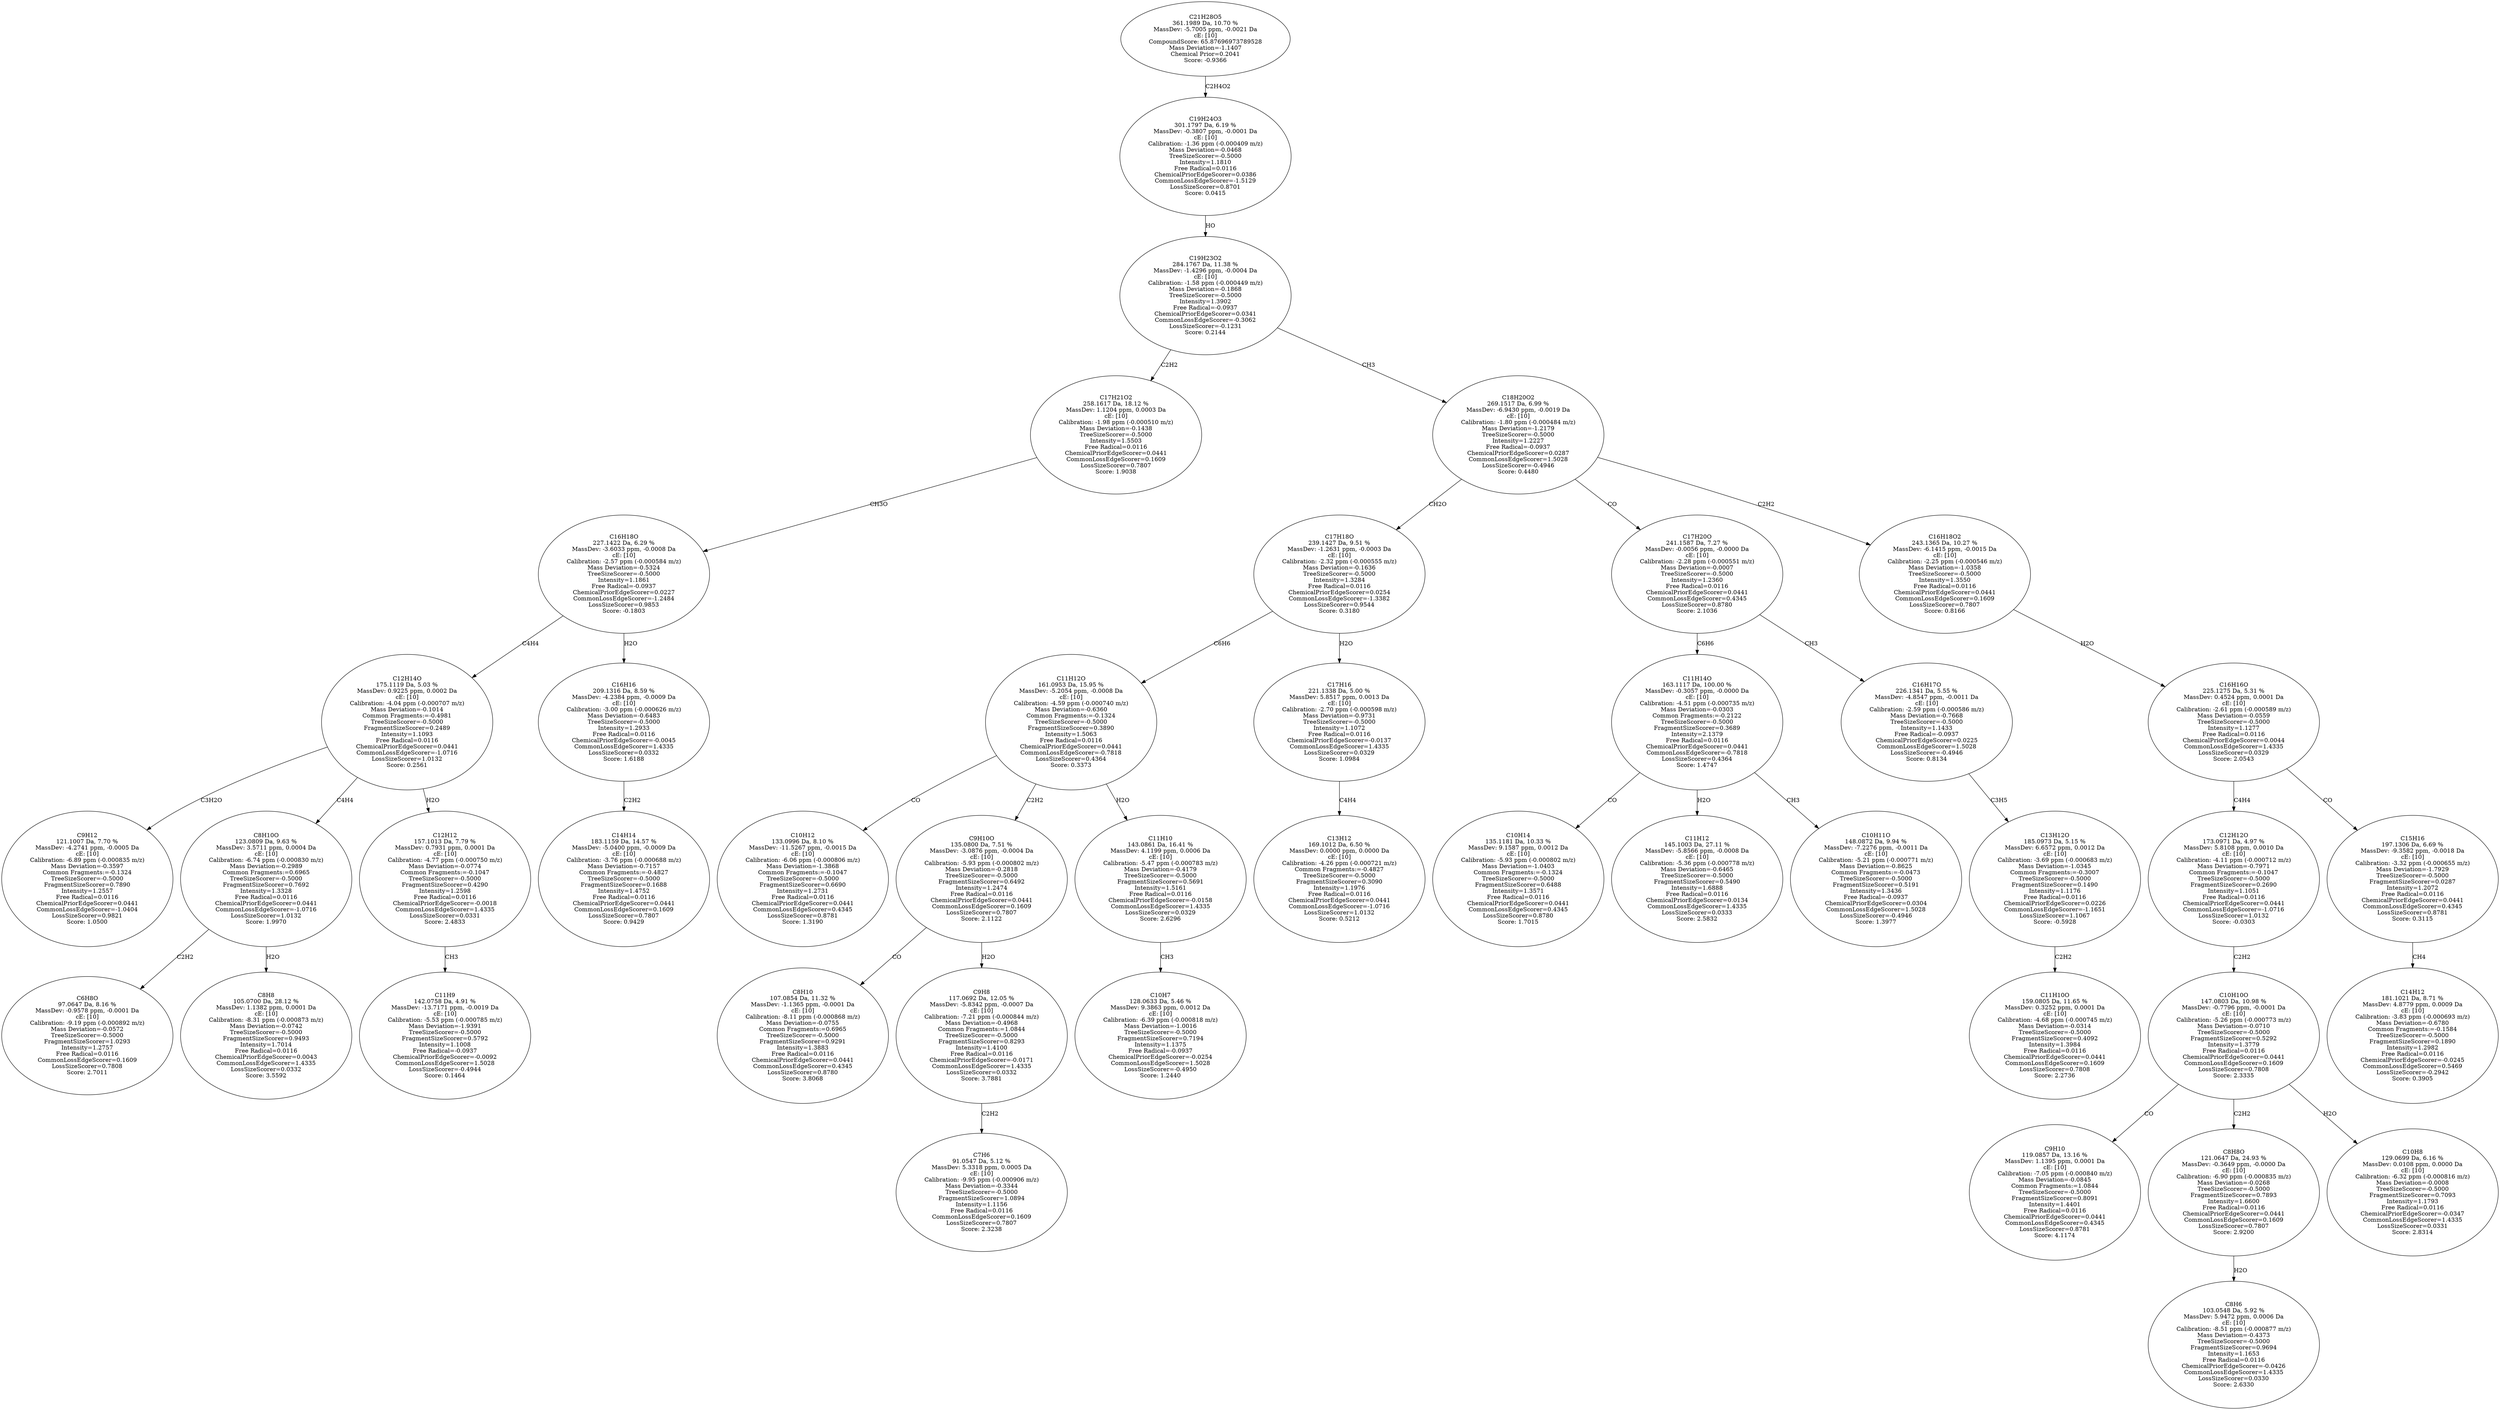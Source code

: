 strict digraph {
v1 [label="C9H12\n121.1007 Da, 7.70 %\nMassDev: -4.2741 ppm, -0.0005 Da\ncE: [10]\nCalibration: -6.89 ppm (-0.000835 m/z)\nMass Deviation=-0.3597\nCommon Fragments:=-0.1324\nTreeSizeScorer=-0.5000\nFragmentSizeScorer=0.7890\nIntensity=1.2557\nFree Radical=0.0116\nChemicalPriorEdgeScorer=0.0441\nCommonLossEdgeScorer=-1.0404\nLossSizeScorer=0.9821\nScore: 1.0500"];
v2 [label="C6H8O\n97.0647 Da, 8.16 %\nMassDev: -0.9578 ppm, -0.0001 Da\ncE: [10]\nCalibration: -9.19 ppm (-0.000892 m/z)\nMass Deviation=-0.0572\nTreeSizeScorer=-0.5000\nFragmentSizeScorer=1.0293\nIntensity=1.2757\nFree Radical=0.0116\nCommonLossEdgeScorer=0.1609\nLossSizeScorer=0.7808\nScore: 2.7011"];
v3 [label="C8H8\n105.0700 Da, 28.12 %\nMassDev: 1.1382 ppm, 0.0001 Da\ncE: [10]\nCalibration: -8.31 ppm (-0.000873 m/z)\nMass Deviation=-0.0742\nTreeSizeScorer=-0.5000\nFragmentSizeScorer=0.9493\nIntensity=1.7014\nFree Radical=0.0116\nChemicalPriorEdgeScorer=0.0043\nCommonLossEdgeScorer=1.4335\nLossSizeScorer=0.0332\nScore: 3.5592"];
v4 [label="C8H10O\n123.0809 Da, 9.63 %\nMassDev: 3.5711 ppm, 0.0004 Da\ncE: [10]\nCalibration: -6.74 ppm (-0.000830 m/z)\nMass Deviation=-0.2989\nCommon Fragments:=0.6965\nTreeSizeScorer=-0.5000\nFragmentSizeScorer=0.7692\nIntensity=1.3328\nFree Radical=0.0116\nChemicalPriorEdgeScorer=0.0441\nCommonLossEdgeScorer=-1.0716\nLossSizeScorer=1.0132\nScore: 1.9970"];
v5 [label="C11H9\n142.0758 Da, 4.91 %\nMassDev: -13.7171 ppm, -0.0019 Da\ncE: [10]\nCalibration: -5.53 ppm (-0.000785 m/z)\nMass Deviation=-1.9391\nTreeSizeScorer=-0.5000\nFragmentSizeScorer=0.5792\nIntensity=1.1008\nFree Radical=-0.0937\nChemicalPriorEdgeScorer=-0.0092\nCommonLossEdgeScorer=1.5028\nLossSizeScorer=-0.4944\nScore: 0.1464"];
v6 [label="C12H12\n157.1013 Da, 7.79 %\nMassDev: 0.7931 ppm, 0.0001 Da\ncE: [10]\nCalibration: -4.77 ppm (-0.000750 m/z)\nMass Deviation=-0.0774\nCommon Fragments:=-0.1047\nTreeSizeScorer=-0.5000\nFragmentSizeScorer=0.4290\nIntensity=1.2598\nFree Radical=0.0116\nChemicalPriorEdgeScorer=-0.0018\nCommonLossEdgeScorer=1.4335\nLossSizeScorer=0.0331\nScore: 2.4833"];
v7 [label="C12H14O\n175.1119 Da, 5.03 %\nMassDev: 0.9225 ppm, 0.0002 Da\ncE: [10]\nCalibration: -4.04 ppm (-0.000707 m/z)\nMass Deviation=-0.1014\nCommon Fragments:=-0.4981\nTreeSizeScorer=-0.5000\nFragmentSizeScorer=0.2489\nIntensity=1.1093\nFree Radical=0.0116\nChemicalPriorEdgeScorer=0.0441\nCommonLossEdgeScorer=-1.0716\nLossSizeScorer=1.0132\nScore: 0.2561"];
v8 [label="C14H14\n183.1159 Da, 14.57 %\nMassDev: -5.0400 ppm, -0.0009 Da\ncE: [10]\nCalibration: -3.76 ppm (-0.000688 m/z)\nMass Deviation=-0.7157\nCommon Fragments:=-0.4827\nTreeSizeScorer=-0.5000\nFragmentSizeScorer=0.1688\nIntensity=1.4752\nFree Radical=0.0116\nChemicalPriorEdgeScorer=0.0441\nCommonLossEdgeScorer=0.1609\nLossSizeScorer=0.7807\nScore: 0.9429"];
v9 [label="C16H16\n209.1316 Da, 8.59 %\nMassDev: -4.2384 ppm, -0.0009 Da\ncE: [10]\nCalibration: -3.00 ppm (-0.000626 m/z)\nMass Deviation=-0.6483\nTreeSizeScorer=-0.5000\nIntensity=1.2933\nFree Radical=0.0116\nChemicalPriorEdgeScorer=-0.0045\nCommonLossEdgeScorer=1.4335\nLossSizeScorer=0.0332\nScore: 1.6188"];
v10 [label="C16H18O\n227.1422 Da, 6.29 %\nMassDev: -3.6033 ppm, -0.0008 Da\ncE: [10]\nCalibration: -2.57 ppm (-0.000584 m/z)\nMass Deviation=-0.5324\nTreeSizeScorer=-0.5000\nIntensity=1.1861\nFree Radical=-0.0937\nChemicalPriorEdgeScorer=0.0227\nCommonLossEdgeScorer=-1.2484\nLossSizeScorer=0.9853\nScore: -0.1803"];
v11 [label="C17H21O2\n258.1617 Da, 18.12 %\nMassDev: 1.1204 ppm, 0.0003 Da\ncE: [10]\nCalibration: -1.98 ppm (-0.000510 m/z)\nMass Deviation=-0.1438\nTreeSizeScorer=-0.5000\nIntensity=1.5503\nFree Radical=0.0116\nChemicalPriorEdgeScorer=0.0441\nCommonLossEdgeScorer=0.1609\nLossSizeScorer=0.7807\nScore: 1.9038"];
v12 [label="C10H12\n133.0996 Da, 8.10 %\nMassDev: -11.5267 ppm, -0.0015 Da\ncE: [10]\nCalibration: -6.06 ppm (-0.000806 m/z)\nMass Deviation=-1.3868\nCommon Fragments:=-0.1047\nTreeSizeScorer=-0.5000\nFragmentSizeScorer=0.6690\nIntensity=1.2731\nFree Radical=0.0116\nChemicalPriorEdgeScorer=0.0441\nCommonLossEdgeScorer=0.4345\nLossSizeScorer=0.8781\nScore: 1.3190"];
v13 [label="C8H10\n107.0854 Da, 11.32 %\nMassDev: -1.1365 ppm, -0.0001 Da\ncE: [10]\nCalibration: -8.11 ppm (-0.000868 m/z)\nMass Deviation=-0.0755\nCommon Fragments:=0.6965\nTreeSizeScorer=-0.5000\nFragmentSizeScorer=0.9291\nIntensity=1.3883\nFree Radical=0.0116\nChemicalPriorEdgeScorer=0.0441\nCommonLossEdgeScorer=0.4345\nLossSizeScorer=0.8780\nScore: 3.8068"];
v14 [label="C7H6\n91.0547 Da, 5.12 %\nMassDev: 5.3318 ppm, 0.0005 Da\ncE: [10]\nCalibration: -9.95 ppm (-0.000906 m/z)\nMass Deviation=-0.3344\nTreeSizeScorer=-0.5000\nFragmentSizeScorer=1.0894\nIntensity=1.1156\nFree Radical=0.0116\nCommonLossEdgeScorer=0.1609\nLossSizeScorer=0.7807\nScore: 2.3238"];
v15 [label="C9H8\n117.0692 Da, 12.05 %\nMassDev: -5.8342 ppm, -0.0007 Da\ncE: [10]\nCalibration: -7.21 ppm (-0.000844 m/z)\nMass Deviation=-0.4968\nCommon Fragments:=1.0844\nTreeSizeScorer=-0.5000\nFragmentSizeScorer=0.8293\nIntensity=1.4100\nFree Radical=0.0116\nChemicalPriorEdgeScorer=-0.0171\nCommonLossEdgeScorer=1.4335\nLossSizeScorer=0.0332\nScore: 3.7881"];
v16 [label="C9H10O\n135.0800 Da, 7.51 %\nMassDev: -3.0876 ppm, -0.0004 Da\ncE: [10]\nCalibration: -5.93 ppm (-0.000802 m/z)\nMass Deviation=-0.2818\nTreeSizeScorer=-0.5000\nFragmentSizeScorer=0.6492\nIntensity=1.2474\nFree Radical=0.0116\nChemicalPriorEdgeScorer=0.0441\nCommonLossEdgeScorer=0.1609\nLossSizeScorer=0.7807\nScore: 2.1122"];
v17 [label="C10H7\n128.0633 Da, 5.46 %\nMassDev: 9.3863 ppm, 0.0012 Da\ncE: [10]\nCalibration: -6.39 ppm (-0.000818 m/z)\nMass Deviation=-1.0016\nTreeSizeScorer=-0.5000\nFragmentSizeScorer=0.7194\nIntensity=1.1375\nFree Radical=-0.0937\nChemicalPriorEdgeScorer=-0.0254\nCommonLossEdgeScorer=1.5028\nLossSizeScorer=-0.4950\nScore: 1.2440"];
v18 [label="C11H10\n143.0861 Da, 16.41 %\nMassDev: 4.1199 ppm, 0.0006 Da\ncE: [10]\nCalibration: -5.47 ppm (-0.000783 m/z)\nMass Deviation=-0.4179\nTreeSizeScorer=-0.5000\nFragmentSizeScorer=0.5691\nIntensity=1.5161\nFree Radical=0.0116\nChemicalPriorEdgeScorer=-0.0158\nCommonLossEdgeScorer=1.4335\nLossSizeScorer=0.0329\nScore: 2.6296"];
v19 [label="C11H12O\n161.0953 Da, 15.95 %\nMassDev: -5.2054 ppm, -0.0008 Da\ncE: [10]\nCalibration: -4.59 ppm (-0.000740 m/z)\nMass Deviation=-0.6360\nCommon Fragments:=-0.1324\nTreeSizeScorer=-0.5000\nFragmentSizeScorer=0.3890\nIntensity=1.5063\nFree Radical=0.0116\nChemicalPriorEdgeScorer=0.0441\nCommonLossEdgeScorer=-0.7818\nLossSizeScorer=0.4364\nScore: 0.3373"];
v20 [label="C13H12\n169.1012 Da, 6.50 %\nMassDev: 0.0000 ppm, 0.0000 Da\ncE: [10]\nCalibration: -4.26 ppm (-0.000721 m/z)\nCommon Fragments:=-0.4827\nTreeSizeScorer=-0.5000\nFragmentSizeScorer=0.3090\nIntensity=1.1976\nFree Radical=0.0116\nChemicalPriorEdgeScorer=0.0441\nCommonLossEdgeScorer=-1.0716\nLossSizeScorer=1.0132\nScore: 0.5212"];
v21 [label="C17H16\n221.1338 Da, 5.00 %\nMassDev: 5.8517 ppm, 0.0013 Da\ncE: [10]\nCalibration: -2.70 ppm (-0.000598 m/z)\nMass Deviation=-0.9731\nTreeSizeScorer=-0.5000\nIntensity=1.1072\nFree Radical=0.0116\nChemicalPriorEdgeScorer=-0.0137\nCommonLossEdgeScorer=1.4335\nLossSizeScorer=0.0329\nScore: 1.0984"];
v22 [label="C17H18O\n239.1427 Da, 9.51 %\nMassDev: -1.2631 ppm, -0.0003 Da\ncE: [10]\nCalibration: -2.32 ppm (-0.000555 m/z)\nMass Deviation=-0.1636\nTreeSizeScorer=-0.5000\nIntensity=1.3284\nFree Radical=0.0116\nChemicalPriorEdgeScorer=0.0254\nCommonLossEdgeScorer=-1.3382\nLossSizeScorer=0.9544\nScore: 0.3180"];
v23 [label="C10H14\n135.1181 Da, 10.33 %\nMassDev: 9.1587 ppm, 0.0012 Da\ncE: [10]\nCalibration: -5.93 ppm (-0.000802 m/z)\nMass Deviation=-1.0403\nCommon Fragments:=-0.1324\nTreeSizeScorer=-0.5000\nFragmentSizeScorer=0.6488\nIntensity=1.3571\nFree Radical=0.0116\nChemicalPriorEdgeScorer=0.0441\nCommonLossEdgeScorer=0.4345\nLossSizeScorer=0.8780\nScore: 1.7015"];
v24 [label="C11H12\n145.1003 Da, 27.11 %\nMassDev: -5.8566 ppm, -0.0008 Da\ncE: [10]\nCalibration: -5.36 ppm (-0.000778 m/z)\nMass Deviation=-0.6465\nTreeSizeScorer=-0.5000\nFragmentSizeScorer=0.5490\nIntensity=1.6888\nFree Radical=0.0116\nChemicalPriorEdgeScorer=0.0134\nCommonLossEdgeScorer=1.4335\nLossSizeScorer=0.0333\nScore: 2.5832"];
v25 [label="C10H11O\n148.0872 Da, 9.94 %\nMassDev: -7.2276 ppm, -0.0011 Da\ncE: [10]\nCalibration: -5.21 ppm (-0.000771 m/z)\nMass Deviation=-0.8625\nCommon Fragments:=-0.0473\nTreeSizeScorer=-0.5000\nFragmentSizeScorer=0.5191\nIntensity=1.3436\nFree Radical=-0.0937\nChemicalPriorEdgeScorer=0.0304\nCommonLossEdgeScorer=1.5028\nLossSizeScorer=-0.4946\nScore: 1.3977"];
v26 [label="C11H14O\n163.1117 Da, 100.00 %\nMassDev: -0.3057 ppm, -0.0000 Da\ncE: [10]\nCalibration: -4.51 ppm (-0.000735 m/z)\nMass Deviation=-0.0303\nCommon Fragments:=-0.2122\nTreeSizeScorer=-0.5000\nFragmentSizeScorer=0.3689\nIntensity=2.1379\nFree Radical=0.0116\nChemicalPriorEdgeScorer=0.0441\nCommonLossEdgeScorer=-0.7818\nLossSizeScorer=0.4364\nScore: 1.4747"];
v27 [label="C11H10O\n159.0805 Da, 11.65 %\nMassDev: 0.3252 ppm, 0.0001 Da\ncE: [10]\nCalibration: -4.68 ppm (-0.000745 m/z)\nMass Deviation=-0.0314\nTreeSizeScorer=-0.5000\nFragmentSizeScorer=0.4092\nIntensity=1.3984\nFree Radical=0.0116\nChemicalPriorEdgeScorer=0.0441\nCommonLossEdgeScorer=0.1609\nLossSizeScorer=0.7808\nScore: 2.2736"];
v28 [label="C13H12O\n185.0973 Da, 5.15 %\nMassDev: 6.6572 ppm, 0.0012 Da\ncE: [10]\nCalibration: -3.69 ppm (-0.000683 m/z)\nMass Deviation=-1.0345\nCommon Fragments:=-0.3007\nTreeSizeScorer=-0.5000\nFragmentSizeScorer=0.1490\nIntensity=1.1176\nFree Radical=0.0116\nChemicalPriorEdgeScorer=0.0226\nCommonLossEdgeScorer=-1.1651\nLossSizeScorer=1.1067\nScore: -0.5928"];
v29 [label="C16H17O\n226.1341 Da, 5.55 %\nMassDev: -4.8547 ppm, -0.0011 Da\ncE: [10]\nCalibration: -2.59 ppm (-0.000586 m/z)\nMass Deviation=-0.7668\nTreeSizeScorer=-0.5000\nIntensity=1.1433\nFree Radical=-0.0937\nChemicalPriorEdgeScorer=0.0225\nCommonLossEdgeScorer=1.5028\nLossSizeScorer=-0.4946\nScore: 0.8134"];
v30 [label="C17H20O\n241.1587 Da, 7.27 %\nMassDev: -0.0056 ppm, -0.0000 Da\ncE: [10]\nCalibration: -2.28 ppm (-0.000551 m/z)\nMass Deviation=-0.0007\nTreeSizeScorer=-0.5000\nIntensity=1.2360\nFree Radical=0.0116\nChemicalPriorEdgeScorer=0.0441\nCommonLossEdgeScorer=0.4345\nLossSizeScorer=0.8780\nScore: 2.1036"];
v31 [label="C9H10\n119.0857 Da, 13.16 %\nMassDev: 1.1395 ppm, 0.0001 Da\ncE: [10]\nCalibration: -7.05 ppm (-0.000840 m/z)\nMass Deviation=-0.0845\nCommon Fragments:=1.0844\nTreeSizeScorer=-0.5000\nFragmentSizeScorer=0.8091\nIntensity=1.4401\nFree Radical=0.0116\nChemicalPriorEdgeScorer=0.0441\nCommonLossEdgeScorer=0.4345\nLossSizeScorer=0.8781\nScore: 4.1174"];
v32 [label="C8H6\n103.0548 Da, 5.92 %\nMassDev: 5.9472 ppm, 0.0006 Da\ncE: [10]\nCalibration: -8.51 ppm (-0.000877 m/z)\nMass Deviation=-0.4373\nTreeSizeScorer=-0.5000\nFragmentSizeScorer=0.9694\nIntensity=1.1653\nFree Radical=0.0116\nChemicalPriorEdgeScorer=-0.0426\nCommonLossEdgeScorer=1.4335\nLossSizeScorer=0.0330\nScore: 2.6330"];
v33 [label="C8H8O\n121.0647 Da, 24.93 %\nMassDev: -0.3649 ppm, -0.0000 Da\ncE: [10]\nCalibration: -6.90 ppm (-0.000835 m/z)\nMass Deviation=-0.0268\nTreeSizeScorer=-0.5000\nFragmentSizeScorer=0.7893\nIntensity=1.6600\nFree Radical=0.0116\nChemicalPriorEdgeScorer=0.0441\nCommonLossEdgeScorer=0.1609\nLossSizeScorer=0.7807\nScore: 2.9200"];
v34 [label="C10H8\n129.0699 Da, 6.16 %\nMassDev: 0.0108 ppm, 0.0000 Da\ncE: [10]\nCalibration: -6.32 ppm (-0.000816 m/z)\nMass Deviation=-0.0008\nTreeSizeScorer=-0.5000\nFragmentSizeScorer=0.7093\nIntensity=1.1793\nFree Radical=0.0116\nChemicalPriorEdgeScorer=-0.0347\nCommonLossEdgeScorer=1.4335\nLossSizeScorer=0.0331\nScore: 2.8314"];
v35 [label="C10H10O\n147.0803 Da, 10.98 %\nMassDev: -0.7796 ppm, -0.0001 Da\ncE: [10]\nCalibration: -5.26 ppm (-0.000773 m/z)\nMass Deviation=-0.0710\nTreeSizeScorer=-0.5000\nFragmentSizeScorer=0.5292\nIntensity=1.3779\nFree Radical=0.0116\nChemicalPriorEdgeScorer=0.0441\nCommonLossEdgeScorer=0.1609\nLossSizeScorer=0.7808\nScore: 2.3335"];
v36 [label="C12H12O\n173.0971 Da, 4.97 %\nMassDev: 5.8108 ppm, 0.0010 Da\ncE: [10]\nCalibration: -4.11 ppm (-0.000712 m/z)\nMass Deviation=-0.7971\nCommon Fragments:=-0.1047\nTreeSizeScorer=-0.5000\nFragmentSizeScorer=0.2690\nIntensity=1.1051\nFree Radical=0.0116\nChemicalPriorEdgeScorer=0.0441\nCommonLossEdgeScorer=-1.0716\nLossSizeScorer=1.0132\nScore: -0.0303"];
v37 [label="C14H12\n181.1021 Da, 8.71 %\nMassDev: 4.8779 ppm, 0.0009 Da\ncE: [10]\nCalibration: -3.83 ppm (-0.000693 m/z)\nMass Deviation=-0.6780\nCommon Fragments:=-0.1584\nTreeSizeScorer=-0.5000\nFragmentSizeScorer=0.1890\nIntensity=1.2982\nFree Radical=0.0116\nChemicalPriorEdgeScorer=-0.0245\nCommonLossEdgeScorer=0.5469\nLossSizeScorer=-0.2942\nScore: 0.3905"];
v38 [label="C15H16\n197.1306 Da, 6.69 %\nMassDev: -9.3582 ppm, -0.0018 Da\ncE: [10]\nCalibration: -3.32 ppm (-0.000655 m/z)\nMass Deviation=-1.7929\nTreeSizeScorer=-0.5000\nFragmentSizeScorer=0.0287\nIntensity=1.2072\nFree Radical=0.0116\nChemicalPriorEdgeScorer=0.0441\nCommonLossEdgeScorer=0.4345\nLossSizeScorer=0.8781\nScore: 0.3115"];
v39 [label="C16H16O\n225.1275 Da, 5.31 %\nMassDev: 0.4524 ppm, 0.0001 Da\ncE: [10]\nCalibration: -2.61 ppm (-0.000589 m/z)\nMass Deviation=-0.0559\nTreeSizeScorer=-0.5000\nIntensity=1.1277\nFree Radical=0.0116\nChemicalPriorEdgeScorer=0.0044\nCommonLossEdgeScorer=1.4335\nLossSizeScorer=0.0329\nScore: 2.0543"];
v40 [label="C16H18O2\n243.1365 Da, 10.27 %\nMassDev: -6.1415 ppm, -0.0015 Da\ncE: [10]\nCalibration: -2.25 ppm (-0.000546 m/z)\nMass Deviation=-1.0358\nTreeSizeScorer=-0.5000\nIntensity=1.3550\nFree Radical=0.0116\nChemicalPriorEdgeScorer=0.0441\nCommonLossEdgeScorer=0.1609\nLossSizeScorer=0.7807\nScore: 0.8166"];
v41 [label="C18H20O2\n269.1517 Da, 6.99 %\nMassDev: -6.9430 ppm, -0.0019 Da\ncE: [10]\nCalibration: -1.80 ppm (-0.000484 m/z)\nMass Deviation=-1.2179\nTreeSizeScorer=-0.5000\nIntensity=1.2227\nFree Radical=-0.0937\nChemicalPriorEdgeScorer=0.0287\nCommonLossEdgeScorer=1.5028\nLossSizeScorer=-0.4946\nScore: 0.4480"];
v42 [label="C19H23O2\n284.1767 Da, 11.38 %\nMassDev: -1.4296 ppm, -0.0004 Da\ncE: [10]\nCalibration: -1.58 ppm (-0.000449 m/z)\nMass Deviation=-0.1868\nTreeSizeScorer=-0.5000\nIntensity=1.3902\nFree Radical=-0.0937\nChemicalPriorEdgeScorer=0.0341\nCommonLossEdgeScorer=-0.3062\nLossSizeScorer=-0.1231\nScore: 0.2144"];
v43 [label="C19H24O3\n301.1797 Da, 6.19 %\nMassDev: -0.3807 ppm, -0.0001 Da\ncE: [10]\nCalibration: -1.36 ppm (-0.000409 m/z)\nMass Deviation=-0.0468\nTreeSizeScorer=-0.5000\nIntensity=1.1810\nFree Radical=0.0116\nChemicalPriorEdgeScorer=0.0386\nCommonLossEdgeScorer=-1.5129\nLossSizeScorer=0.8701\nScore: 0.0415"];
v44 [label="C21H28O5\n361.1989 Da, 10.70 %\nMassDev: -5.7005 ppm, -0.0021 Da\ncE: [10]\nCompoundScore: 65.87696973789528\nMass Deviation=-1.1407\nChemical Prior=0.2041\nScore: -0.9366"];
v7 -> v1 [label="C3H2O"];
v4 -> v2 [label="C2H2"];
v4 -> v3 [label="H2O"];
v7 -> v4 [label="C4H4"];
v6 -> v5 [label="CH3"];
v7 -> v6 [label="H2O"];
v10 -> v7 [label="C4H4"];
v9 -> v8 [label="C2H2"];
v10 -> v9 [label="H2O"];
v11 -> v10 [label="CH3O"];
v42 -> v11 [label="C2H2"];
v19 -> v12 [label="CO"];
v16 -> v13 [label="CO"];
v15 -> v14 [label="C2H2"];
v16 -> v15 [label="H2O"];
v19 -> v16 [label="C2H2"];
v18 -> v17 [label="CH3"];
v19 -> v18 [label="H2O"];
v22 -> v19 [label="C6H6"];
v21 -> v20 [label="C4H4"];
v22 -> v21 [label="H2O"];
v41 -> v22 [label="CH2O"];
v26 -> v23 [label="CO"];
v26 -> v24 [label="H2O"];
v26 -> v25 [label="CH3"];
v30 -> v26 [label="C6H6"];
v28 -> v27 [label="C2H2"];
v29 -> v28 [label="C3H5"];
v30 -> v29 [label="CH3"];
v41 -> v30 [label="CO"];
v35 -> v31 [label="CO"];
v33 -> v32 [label="H2O"];
v35 -> v33 [label="C2H2"];
v35 -> v34 [label="H2O"];
v36 -> v35 [label="C2H2"];
v39 -> v36 [label="C4H4"];
v38 -> v37 [label="CH4"];
v39 -> v38 [label="CO"];
v40 -> v39 [label="H2O"];
v41 -> v40 [label="C2H2"];
v42 -> v41 [label="CH3"];
v43 -> v42 [label="HO"];
v44 -> v43 [label="C2H4O2"];
}